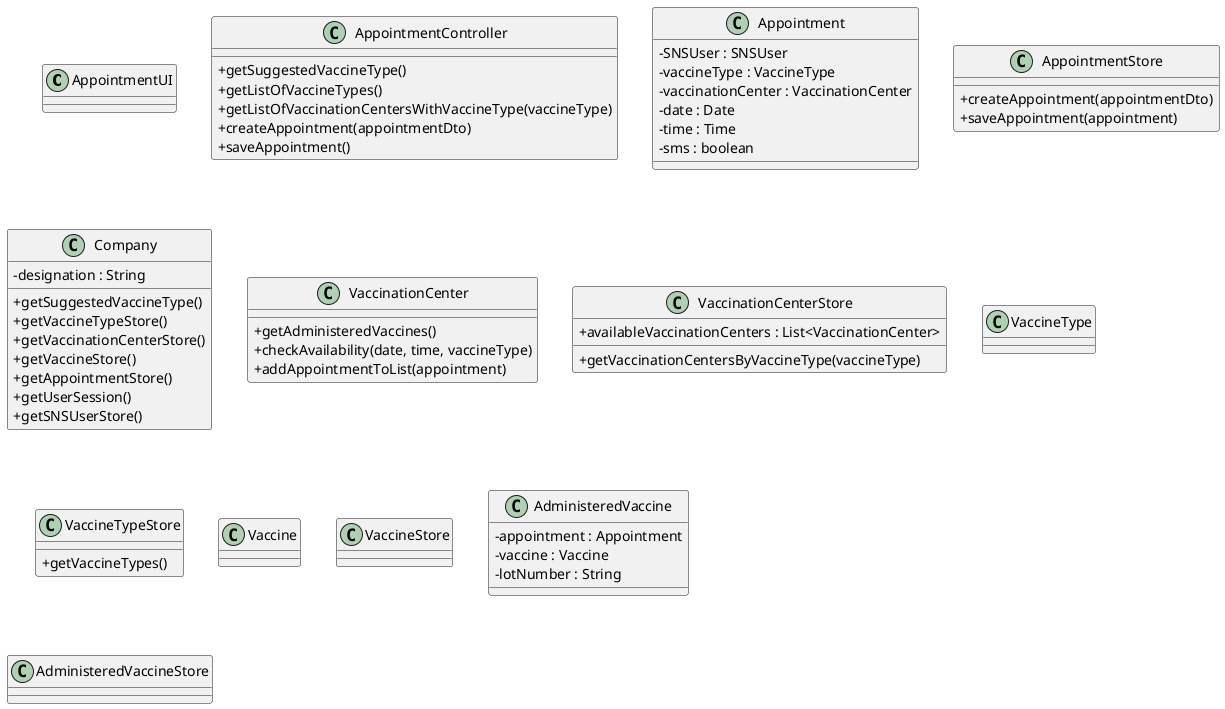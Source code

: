 @startuml US01_CD
skinparam classAttributeIconSize 0

class AppointmentUI {

}

class AppointmentController {
  +getSuggestedVaccineType()
  +getListOfVaccineTypes()
  +getListOfVaccinationCentersWithVaccineType(vaccineType)
  +createAppointment(appointmentDto)
  +saveAppointment()
}

class Appointment {
  -SNSUser : SNSUser
  -vaccineType : VaccineType
  -vaccinationCenter : VaccinationCenter
  -date : Date
  -time : Time
  -sms : boolean
}

class AppointmentStore {
  +createAppointment(appointmentDto)
  +saveAppointment(appointment)
}

class Company {
  -designation : String
  +getSuggestedVaccineType()
  +getVaccineTypeStore()
  +getVaccinationCenterStore()
  +getVaccineStore()
  +getAppointmentStore()
  +getUserSession()
  +getSNSUserStore()
}

class VaccinationCenter {
  +getAdministeredVaccines()
  +checkAvailability(date, time, vaccineType)
  +addAppointmentToList(appointment)
}

class VaccinationCenterStore {
  +availableVaccinationCenters : List<VaccinationCenter>  
  +getVaccinationCentersByVaccineType(vaccineType)
}

class VaccineType {

}

class VaccineTypeStore {
  +getVaccineTypes()
}

class Vaccine {

}

class VaccineStore {

}

class AdministeredVaccine {
  -appointment : Appointment
  -vaccine : Vaccine  
  -lotNumber : String
}

class AdministeredVaccineStore {

}

@enduml